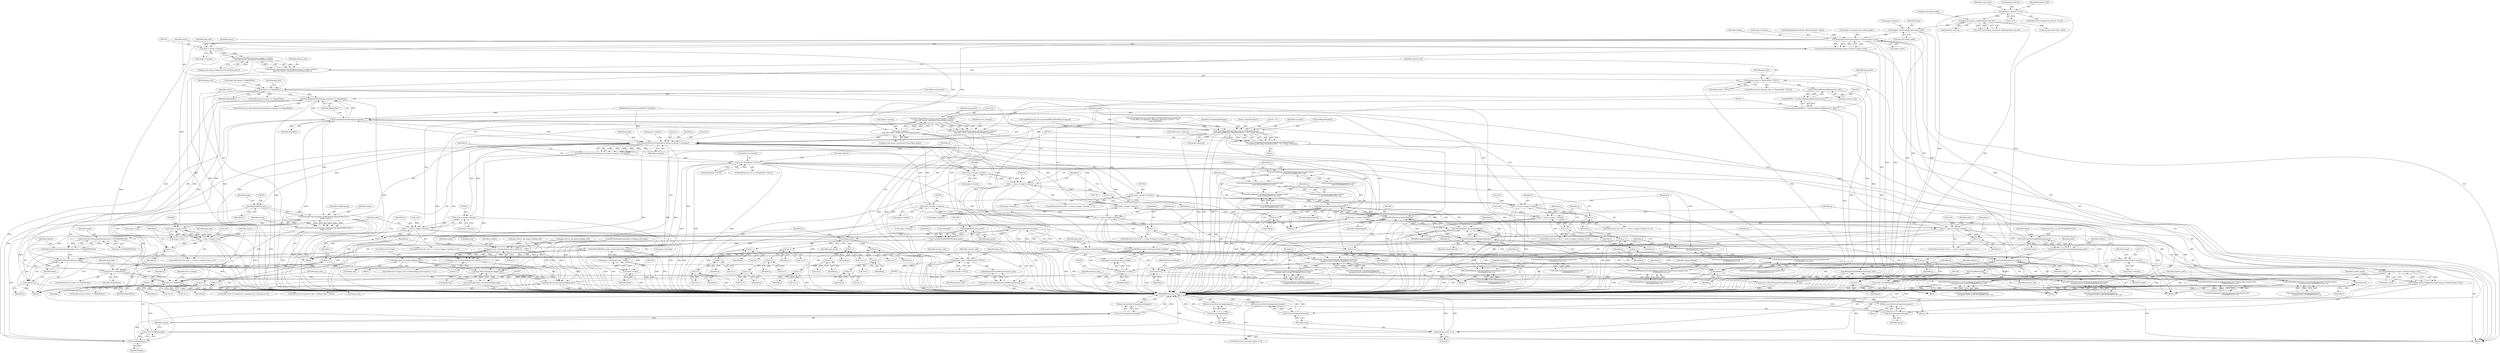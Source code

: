 digraph "0_ImageMagick_1737ac82b335e53376382c07b9a500d73dd2aa11@pointer" {
"1000840" [label="(Call,image->columns=jpeg_info.output_width)"];
"1000565" [label="(Call,jpeg_info.output_width/geometry_info.rho)"];
"1000558" [label="(Call,geometry_info.rho != 0.0)"];
"1001082" [label="(Call,SetImageExtent(image,image->columns,image->rows))"];
"1001080" [label="(Call,status=SetImageExtent(image,image->columns,image->rows))"];
"1001091" [label="(Call,status == MagickFalse)"];
"1001835" [label="(Call,SyncAuthenticPixels(image,exception) == MagickFalse)"];
"1001853" [label="(Call,status == MagickFalse)"];
"1001862" [label="(Call,status != MagickFalse)"];
"1001105" [label="(Call,DestroyImageList(image))"];
"1001104" [label="(Return,return(DestroyImageList(image));)"];
"1001135" [label="(Call,(size_t) image->columns)"];
"1001134" [label="(Call,AcquireVirtualMemory((size_t) image->columns,\n    jpeg_info.output_components*sizeof(*jpeg_pixels)))"];
"1001132" [label="(Call,memory_info=AcquireVirtualMemory((size_t) image->columns,\n    jpeg_info.output_components*sizeof(*jpeg_pixels)))"];
"1001148" [label="(Call,memory_info == (MemoryInfo *) NULL)"];
"1001164" [label="(Call,GetVirtualMemoryBlob(memory_info))"];
"1001162" [label="(Call,(JSAMPLE *) GetVirtualMemoryBlob(memory_info))"];
"1001160" [label="(Call,jpeg_pixels=(JSAMPLE *) GetVirtualMemoryBlob(memory_info))"];
"1001168" [label="(Call,ResetMagickMemory(jpeg_pixels,0,image->columns* \n    jpeg_info.output_components*sizeof(*jpeg_pixels)))"];
"1001166" [label="(Call,(void) ResetMagickMemory(jpeg_pixels,0,image->columns* \n    jpeg_info.output_components*sizeof(*jpeg_pixels)))"];
"1001395" [label="(Call,(JSAMPROW) jpeg_pixels)"];
"1001391" [label="(Call,scanline[0]=(JSAMPROW) jpeg_pixels)"];
"1001417" [label="(Call,jpeg_read_scanlines(&jpeg_info,scanline,1))"];
"1001416" [label="(Call,jpeg_read_scanlines(&jpeg_info,scanline,1) != 1)"];
"1001857" [label="(Call,jpeg_abort_decompress(&jpeg_info))"];
"1001880" [label="(Call,jpeg_finish_decompress(&jpeg_info))"];
"1001878" [label="(Call,(void) jpeg_finish_decompress(&jpeg_info))"];
"1001883" [label="(Call,jpeg_destroy_decompress(&jpeg_info))"];
"1001436" [label="(Call,p=jpeg_pixels)"];
"1001530" [label="(Call,p++)"];
"1001564" [label="(Call,p++)"];
"1001575" [label="(Call,p++)"];
"1001586" [label="(Call,p++)"];
"1001619" [label="(Call,p++)"];
"1001632" [label="(Call,p++)"];
"1001645" [label="(Call,p++)"];
"1001660" [label="(Call,p++)"];
"1001711" [label="(Call,p++)"];
"1001743" [label="(Call,p++)"];
"1001752" [label="(Call,p++)"];
"1001761" [label="(Call,p++)"];
"1001792" [label="(Call,p++)"];
"1001803" [label="(Call,p++)"];
"1001814" [label="(Call,p++)"];
"1001827" [label="(Call,p++)"];
"1001191" [label="(Call,memory_info != (MemoryInfo *) NULL)"];
"1001198" [label="(Call,RelinquishVirtualMemory(memory_info))"];
"1001196" [label="(Call,memory_info=RelinquishVirtualMemory(memory_info))"];
"1001888" [label="(Call,RelinquishVirtualMemory(memory_info))"];
"1001886" [label="(Call,memory_info=RelinquishVirtualMemory(memory_info))"];
"1001171" [label="(Call,image->columns* \n    jpeg_info.output_components*sizeof(*jpeg_pixels))"];
"1001210" [label="(Call,(MagickSizeType) image->columns)"];
"1001209" [label="(Call,(MagickSizeType) image->columns*image->rows)"];
"1001207" [label="(Call,number_pixels=(MagickSizeType) image->columns*image->rows)"];
"1001219" [label="(Call,number_pixels != 0)"];
"1001441" [label="(Call,QueueAuthenticPixels(image,0,y,image->columns,1,exception))"];
"1001439" [label="(Call,q=QueueAuthenticPixels(image,0,y,image->columns,1,exception))"];
"1001451" [label="(Call,q == (PixelPacket *) NULL)"];
"1001521" [label="(Call,SetPixelRGBO(q,image->colormap+(ssize_t) index))"];
"1001532" [label="(Call,q++)"];
"1001555" [label="(Call,SetPixelRed(q,ScaleShortToQuantum((unsigned short)\n                (scale*GETJSAMPLE(*p++)))))"];
"1001566" [label="(Call,SetPixelGreen(q,ScaleShortToQuantum((unsigned short)\n                (scale*GETJSAMPLE(*p++)))))"];
"1001577" [label="(Call,SetPixelBlue(q,ScaleShortToQuantum((unsigned short)\n                (scale*GETJSAMPLE(*p++)))))"];
"1001588" [label="(Call,SetPixelOpacity(q,OpaqueOpacity))"];
"1001591" [label="(Call,q++)"];
"1001662" [label="(Call,SetPixelOpacity(q,OpaqueOpacity))"];
"1001665" [label="(Call,q++)"];
"1001608" [label="(Call,SetPixelCyan(q,QuantumRange-ScaleShortToQuantum(\n                (unsigned short) (scale*GETJSAMPLE(*p++)))))"];
"1001621" [label="(Call,SetPixelMagenta(q,QuantumRange-ScaleShortToQuantum(\n                (unsigned short) (scale*GETJSAMPLE(*p++)))))"];
"1001634" [label="(Call,SetPixelYellow(q,QuantumRange-ScaleShortToQuantum(\n                (unsigned short) (scale*GETJSAMPLE(*p++)))))"];
"1001763" [label="(Call,SetPixelOpacity(q,OpaqueOpacity))"];
"1001766" [label="(Call,q++)"];
"1001736" [label="(Call,SetPixelRed(q,ScaleCharToQuantum((unsigned char)\n              GETJSAMPLE(*p++))))"];
"1001745" [label="(Call,SetPixelGreen(q,ScaleCharToQuantum((unsigned char)\n              GETJSAMPLE(*p++))))"];
"1001754" [label="(Call,SetPixelBlue(q,ScaleCharToQuantum((unsigned char)\n              GETJSAMPLE(*p++))))"];
"1001829" [label="(Call,SetPixelOpacity(q,OpaqueOpacity))"];
"1001832" [label="(Call,q++)"];
"1001783" [label="(Call,SetPixelCyan(q,QuantumRange-ScaleCharToQuantum((unsigned char)\n              GETJSAMPLE(*p++))))"];
"1001794" [label="(Call,SetPixelMagenta(q,QuantumRange-ScaleCharToQuantum((unsigned char)\n              GETJSAMPLE(*p++))))"];
"1001805" [label="(Call,SetPixelYellow(q,QuantumRange-ScaleCharToQuantum((unsigned char)\n              GETJSAMPLE(*p++))))"];
"1001702" [label="(Call,SetPixelRGBO(q,image->colormap+(ssize_t) index))"];
"1001713" [label="(Call,q++)"];
"1001459" [label="(Call,GetAuthenticIndexQueue(image))"];
"1001457" [label="(Call,indexes=GetAuthenticIndexQueue(image))"];
"1001516" [label="(Call,SetPixelIndex(indexes+x,index))"];
"1001527" [label="(Call,(ssize_t) index)"];
"1001523" [label="(Call,image->colormap+(ssize_t) index)"];
"1001517" [label="(Call,indexes+x)"];
"1001647" [label="(Call,SetPixelBlack(indexes+x,QuantumRange-ScaleShortToQuantum(\n                (unsigned short) (scale*GETJSAMPLE(*p++)))))"];
"1001648" [label="(Call,indexes+x)"];
"1001697" [label="(Call,SetPixelIndex(indexes+x,index))"];
"1001708" [label="(Call,(ssize_t) index)"];
"1001704" [label="(Call,image->colormap+(ssize_t) index)"];
"1001698" [label="(Call,indexes+x)"];
"1001816" [label="(Call,SetPixelBlack(indexes+x,QuantumRange-ScaleCharToQuantum(\n              (unsigned char) GETJSAMPLE(*p++))))"];
"1001817" [label="(Call,indexes+x)"];
"1001513" [label="(Call,ConstrainColormapIndex(image,pixel))"];
"1001511" [label="(Call,index=ConstrainColormapIndex(image,pixel))"];
"1001836" [label="(Call,SyncAuthenticPixels(image,exception))"];
"1001426" [label="(Call,ThrowMagickException(exception,GetMagickModule(),\n          CorruptImageWarning,\"SkipToSyncByte\",\"`%s'\",image->filename))"];
"1001424" [label="(Call,(void) ThrowMagickException(exception,GetMagickModule(),\n          CorruptImageWarning,\"SkipToSyncByte\",\"`%s'\",image->filename))"];
"1001843" [label="(Call,SetImageProgress(image,LoadImageTag,(MagickOffsetType) y,\n      image->rows))"];
"1001404" [label="(Call,(ssize_t) image->rows)"];
"1001402" [label="(Call,y < (ssize_t) image->rows)"];
"1001409" [label="(Call,y++)"];
"1001841" [label="(Call,status=SetImageProgress(image,LoadImageTag,(MagickOffsetType) y,\n      image->rows))"];
"1001892" [label="(Call,CloseBlob(image))"];
"1001890" [label="(Call,(void) CloseBlob(image))"];
"1001895" [label="(Call,GetFirstImageInList(image))"];
"1001894" [label="(Return,return(GetFirstImageInList(image));)"];
"1001690" [label="(Call,ConstrainColormapIndex(image,(size_t) GETJSAMPLE(*p)))"];
"1001688" [label="(Call,index=ConstrainColormapIndex(image,(size_t) GETJSAMPLE(*p)))"];
"1001493" [label="(Call,(ssize_t) image->columns)"];
"1001491" [label="(Call,x < (ssize_t) image->columns)"];
"1001498" [label="(Call,x++)"];
"1001547" [label="(Call,(ssize_t) image->columns)"];
"1001545" [label="(Call,x < (ssize_t) image->columns)"];
"1001552" [label="(Call,x++)"];
"1001600" [label="(Call,(ssize_t) image->columns)"];
"1001598" [label="(Call,x < (ssize_t) image->columns)"];
"1001605" [label="(Call,x++)"];
"1001680" [label="(Call,(ssize_t) image->columns)"];
"1001678" [label="(Call,x < (ssize_t) image->columns)"];
"1001685" [label="(Call,x++)"];
"1001728" [label="(Call,(ssize_t) image->columns)"];
"1001726" [label="(Call,x < (ssize_t) image->columns)"];
"1001733" [label="(Call,x++)"];
"1001775" [label="(Call,(ssize_t) image->columns)"];
"1001773" [label="(Call,x < (ssize_t) image->columns)"];
"1001780" [label="(Call,x++)"];
"1001846" [label="(Call,(MagickOffsetType) y)"];
"1001205" [label="(Call,CloseBlob(image))"];
"1001203" [label="(Call,(void) CloseBlob(image))"];
"1001223" [label="(Call,GetFirstImageInList(image))"];
"1001222" [label="(Return,return(GetFirstImageInList(image));)"];
"1001226" [label="(Call,DestroyImage(image))"];
"1001225" [label="(Return,return(DestroyImage(image));)"];
"1001458" [label="(Identifier,indexes)"];
"1001853" [label="(Call,status == MagickFalse)"];
"1001690" [label="(Call,ConstrainColormapIndex(image,(size_t) GETJSAMPLE(*p)))"];
"1001700" [label="(Identifier,x)"];
"1001766" [label="(Call,q++)"];
"1001402" [label="(Call,y < (ssize_t) image->rows)"];
"1001784" [label="(Identifier,q)"];
"1001714" [label="(Identifier,q)"];
"1001197" [label="(Identifier,memory_info)"];
"1001647" [label="(Call,SetPixelBlack(indexes+x,QuantumRange-ScaleShortToQuantum(\n                (unsigned short) (scale*GETJSAMPLE(*p++)))))"];
"1001775" [label="(Call,(ssize_t) image->columns)"];
"1001733" [label="(Call,x++)"];
"1001436" [label="(Call,p=jpeg_pixels)"];
"1001862" [label="(Call,status != MagickFalse)"];
"1001459" [label="(Call,GetAuthenticIndexQueue(image))"];
"1001208" [label="(Identifier,number_pixels)"];
"1001722" [label="(ControlStructure,for (x=0; x < (ssize_t) image->columns; x++))"];
"1001563" [label="(Call,*p++)"];
"1001727" [label="(Identifier,x)"];
"1001175" [label="(Call,jpeg_info.output_components*sizeof(*jpeg_pixels))"];
"1001660" [label="(Call,p++)"];
"1001820" [label="(Call,QuantumRange-ScaleCharToQuantum(\n              (unsigned char) GETJSAMPLE(*p++)))"];
"1001843" [label="(Call,SetImageProgress(image,LoadImageTag,(MagickOffsetType) y,\n      image->rows))"];
"1001605" [label="(Call,x++)"];
"1001426" [label="(Call,ThrowMagickException(exception,GetMagickModule(),\n          CorruptImageWarning,\"SkipToSyncByte\",\"`%s'\",image->filename))"];
"1001133" [label="(Identifier,memory_info)"];
"1001782" [label="(Block,)"];
"1001792" [label="(Call,p++)"];
"1001081" [label="(Identifier,status)"];
"1001713" [label="(Call,q++)"];
"1001791" [label="(Call,*p++)"];
"1001841" [label="(Call,status=SetImageProgress(image,LoadImageTag,(MagickOffsetType) y,\n      image->rows))"];
"1001864" [label="(Identifier,MagickFalse)"];
"1001692" [label="(Call,(size_t) GETJSAMPLE(*p))"];
"1001435" [label="(ControlStructure,continue;)"];
"1001186" [label="(Identifier,error_manager)"];
"1001892" [label="(Call,CloseBlob(image))"];
"1001391" [label="(Call,scanline[0]=(JSAMPROW) jpeg_pixels)"];
"1001662" [label="(Call,SetPixelOpacity(q,OpaqueOpacity))"];
"1001524" [label="(Call,image->colormap)"];
"1001889" [label="(Identifier,memory_info)"];
"1001646" [label="(Identifier,p)"];
"1001028" [label="(Call,(int) jpeg_info.output_width)"];
"1001439" [label="(Call,q=QueueAuthenticPixels(image,0,y,image->columns,1,exception))"];
"1001780" [label="(Call,x++)"];
"1001191" [label="(Call,memory_info != (MemoryInfo *) NULL)"];
"1001399" [label="(Call,y=0)"];
"1001664" [label="(Identifier,OpaqueOpacity)"];
"1001770" [label="(Call,x=0)"];
"1000111" [label="(Block,)"];
"1001419" [label="(Identifier,jpeg_info)"];
"1001623" [label="(Call,QuantumRange-ScaleShortToQuantum(\n                (unsigned short) (scale*GETJSAMPLE(*p++))))"];
"1001445" [label="(Call,image->columns)"];
"1000110" [label="(MethodParameterIn,ExceptionInfo *exception)"];
"1001150" [label="(Call,(MemoryInfo *) NULL)"];
"1001499" [label="(Identifier,x)"];
"1001523" [label="(Call,image->colormap+(ssize_t) index)"];
"1001704" [label="(Call,image->colormap+(ssize_t) index)"];
"1001735" [label="(Block,)"];
"1001726" [label="(Call,x < (ssize_t) image->columns)"];
"1001220" [label="(Identifier,number_pixels)"];
"1001148" [label="(Call,memory_info == (MemoryInfo *) NULL)"];
"1001410" [label="(Identifier,y)"];
"1001042" [label="(Call,JPEGSetImageSamplingFactor(&jpeg_info,image))"];
"1001661" [label="(Identifier,p)"];
"1001198" [label="(Call,RelinquishVirtualMemory(memory_info))"];
"1001756" [label="(Call,ScaleCharToQuantum((unsigned char)\n              GETJSAMPLE(*p++)))"];
"1001852" [label="(ControlStructure,if (status == MagickFalse))"];
"1001708" [label="(Call,(ssize_t) index)"];
"1001084" [label="(Call,image->columns)"];
"1001549" [label="(Call,image->columns)"];
"1001059" [label="(Call,SetImageProperty(image,\"jpeg:colorspace\",value))"];
"1001829" [label="(Call,SetPixelOpacity(q,OpaqueOpacity))"];
"1001762" [label="(Identifier,p)"];
"1001190" [label="(ControlStructure,if (memory_info != (MemoryInfo *) NULL))"];
"1001767" [label="(Identifier,q)"];
"1001849" [label="(Call,image->rows)"];
"1001492" [label="(Identifier,x)"];
"1001835" [label="(Call,SyncAuthenticPixels(image,exception) == MagickFalse)"];
"1001878" [label="(Call,(void) jpeg_finish_decompress(&jpeg_info))"];
"1001711" [label="(Call,p++)"];
"1001763" [label="(Call,SetPixelOpacity(q,OpaqueOpacity))"];
"1001817" [label="(Call,indexes+x)"];
"1001491" [label="(Call,x < (ssize_t) image->columns)"];
"1001457" [label="(Call,indexes=GetAuthenticIndexQueue(image))"];
"1000566" [label="(Call,jpeg_info.output_width)"];
"1001527" [label="(Call,(ssize_t) index)"];
"1001149" [label="(Identifier,memory_info)"];
"1000564" [label="(Identifier,scale_factor)"];
"1001212" [label="(Call,image->columns)"];
"1001196" [label="(Call,memory_info=RelinquishVirtualMemory(memory_info))"];
"1001746" [label="(Identifier,q)"];
"1001689" [label="(Identifier,index)"];
"1001449" [label="(Identifier,exception)"];
"1001418" [label="(Call,&jpeg_info)"];
"1001411" [label="(Block,)"];
"1001855" [label="(Identifier,MagickFalse)"];
"1001137" [label="(Call,image->columns)"];
"1001094" [label="(Block,)"];
"1001203" [label="(Call,(void) CloseBlob(image))"];
"1001453" [label="(Call,(PixelPacket *) NULL)"];
"1001644" [label="(Call,*p++)"];
"1001745" [label="(Call,SetPixelGreen(q,ScaleCharToQuantum((unsigned char)\n              GETJSAMPLE(*p++))))"];
"1001161" [label="(Identifier,jpeg_pixels)"];
"1001705" [label="(Call,image->colormap)"];
"1001545" [label="(Call,x < (ssize_t) image->columns)"];
"1001437" [label="(Identifier,p)"];
"1001659" [label="(Call,*p++)"];
"1001602" [label="(Call,image->columns)"];
"1001586" [label="(Call,p++)"];
"1001448" [label="(Literal,1)"];
"1001730" [label="(Call,image->columns)"];
"1001854" [label="(Identifier,status)"];
"1001451" [label="(Call,q == (PixelPacket *) NULL)"];
"1001890" [label="(Call,(void) CloseBlob(image))"];
"1001589" [label="(Identifier,q)"];
"1001751" [label="(Call,*p++)"];
"1001844" [label="(Identifier,image)"];
"1001105" [label="(Call,DestroyImageList(image))"];
"1001633" [label="(Identifier,p)"];
"1001794" [label="(Call,SetPixelMagenta(q,QuantumRange-ScaleCharToQuantum((unsigned char)\n              GETJSAMPLE(*p++))))"];
"1001529" [label="(Identifier,index)"];
"1001814" [label="(Call,p++)"];
"1001087" [label="(Call,image->rows)"];
"1001868" [label="(Identifier,error_manager)"];
"1001858" [label="(Call,&jpeg_info)"];
"1001397" [label="(Identifier,jpeg_pixels)"];
"1001565" [label="(Identifier,p)"];
"1001815" [label="(Identifier,p)"];
"1001134" [label="(Call,AcquireVirtualMemory((size_t) image->columns,\n    jpeg_info.output_components*sizeof(*jpeg_pixels)))"];
"1001227" [label="(Identifier,image)"];
"1000558" [label="(Call,geometry_info.rho != 0.0)"];
"1001609" [label="(Identifier,q)"];
"1000849" [label="(Identifier,image)"];
"1001896" [label="(Identifier,image)"];
"1001578" [label="(Identifier,q)"];
"1001556" [label="(Identifier,q)"];
"1001897" [label="(MethodReturn,static Image *)"];
"1001635" [label="(Identifier,q)"];
"1001796" [label="(Call,QuantumRange-ScaleCharToQuantum((unsigned char)\n              GETJSAMPLE(*p++)))"];
"1001888" [label="(Call,RelinquishVirtualMemory(memory_info))"];
"1001429" [label="(Identifier,CorruptImageWarning)"];
"1001147" [label="(ControlStructure,if (memory_info == (MemoryInfo *) NULL))"];
"1001193" [label="(Call,(MemoryInfo *) NULL)"];
"1001209" [label="(Call,(MagickSizeType) image->columns*image->rows)"];
"1001648" [label="(Call,indexes+x)"];
"1001424" [label="(Call,(void) ThrowMagickException(exception,GetMagickModule(),\n          CorruptImageWarning,\"SkipToSyncByte\",\"`%s'\",image->filename))"];
"1001590" [label="(Identifier,OpaqueOpacity)"];
"1001210" [label="(Call,(MagickSizeType) image->columns)"];
"1000841" [label="(Call,image->columns)"];
"1001886" [label="(Call,memory_info=RelinquishVirtualMemory(memory_info))"];
"1001795" [label="(Identifier,q)"];
"1001838" [label="(Identifier,exception)"];
"1001793" [label="(Identifier,p)"];
"1001199" [label="(Identifier,memory_info)"];
"1001205" [label="(Call,CloseBlob(image))"];
"1001663" [label="(Identifier,q)"];
"1001547" [label="(Call,(ssize_t) image->columns)"];
"1001665" [label="(Call,q++)"];
"1001857" [label="(Call,jpeg_abort_decompress(&jpeg_info))"];
"1001511" [label="(Call,index=ConstrainColormapIndex(image,pixel))"];
"1001512" [label="(Identifier,index)"];
"1001406" [label="(Call,image->rows)"];
"1001764" [label="(Identifier,q)"];
"1000569" [label="(Call,geometry_info.rho)"];
"1001516" [label="(Call,SetPixelIndex(indexes+x,index))"];
"1001515" [label="(Identifier,pixel)"];
"1001880" [label="(Call,jpeg_finish_decompress(&jpeg_info))"];
"1000559" [label="(Call,geometry_info.rho)"];
"1001216" [label="(Identifier,image)"];
"1001840" [label="(ControlStructure,break;)"];
"1001785" [label="(Call,QuantumRange-ScaleCharToQuantum((unsigned char)\n              GETJSAMPLE(*p++)))"];
"1001777" [label="(Call,image->columns)"];
"1001552" [label="(Call,x++)"];
"1001861" [label="(ControlStructure,if (status != MagickFalse))"];
"1001218" [label="(ControlStructure,if (number_pixels != 0))"];
"1001223" [label="(Call,GetFirstImageInList(image))"];
"1001169" [label="(Identifier,jpeg_pixels)"];
"1001093" [label="(Identifier,MagickFalse)"];
"1001432" [label="(Call,image->filename)"];
"1001423" [label="(Block,)"];
"1001699" [label="(Identifier,indexes)"];
"1001831" [label="(Identifier,OpaqueOpacity)"];
"1001546" [label="(Identifier,x)"];
"1001679" [label="(Identifier,x)"];
"1001885" [label="(Identifier,jpeg_info)"];
"1001488" [label="(Call,x=0)"];
"1001592" [label="(Identifier,q)"];
"1001082" [label="(Call,SetImageExtent(image,image->columns,image->rows))"];
"1001521" [label="(Call,SetPixelRGBO(q,image->colormap+(ssize_t) index))"];
"1001568" [label="(Call,ScaleShortToQuantum((unsigned short)\n                (scale*GETJSAMPLE(*p++))))"];
"1001736" [label="(Call,SetPixelRed(q,ScaleCharToQuantum((unsigned char)\n              GETJSAMPLE(*p++))))"];
"1001409" [label="(Call,y++)"];
"1001805" [label="(Call,SetPixelYellow(q,QuantumRange-ScaleCharToQuantum((unsigned char)\n              GETJSAMPLE(*p++))))"];
"1001553" [label="(Identifier,x)"];
"1001503" [label="(Identifier,pixel)"];
"1001598" [label="(Call,x < (ssize_t) image->columns)"];
"1001564" [label="(Call,p++)"];
"1001783" [label="(Call,SetPixelCyan(q,QuantumRange-ScaleCharToQuantum((unsigned char)\n              GETJSAMPLE(*p++))))"];
"1001747" [label="(Call,ScaleCharToQuantum((unsigned char)\n              GETJSAMPLE(*p++)))"];
"1001192" [label="(Identifier,memory_info)"];
"1001807" [label="(Call,QuantumRange-ScaleCharToQuantum((unsigned char)\n              GETJSAMPLE(*p++)))"];
"1001848" [label="(Identifier,y)"];
"1001206" [label="(Identifier,image)"];
"1001760" [label="(Call,*p++)"];
"1001202" [label="(Identifier,jpeg_info)"];
"1001215" [label="(Call,image->rows)"];
"1001607" [label="(Block,)"];
"1001753" [label="(Identifier,p)"];
"1001610" [label="(Call,QuantumRange-ScaleShortToQuantum(\n                (unsigned short) (scale*GETJSAMPLE(*p++))))"];
"1001846" [label="(Call,(MagickOffsetType) y)"];
"1001498" [label="(Call,x++)"];
"1001575" [label="(Call,p++)"];
"1001064" [label="(Call,image_info->ping != MagickFalse)"];
"1001688" [label="(Call,index=ConstrainColormapIndex(image,(size_t) GETJSAMPLE(*p)))"];
"1001430" [label="(Literal,\"SkipToSyncByte\")"];
"1001519" [label="(Identifier,x)"];
"1001755" [label="(Identifier,q)"];
"1001839" [label="(Identifier,MagickFalse)"];
"1001894" [label="(Return,return(GetFirstImageInList(image));)"];
"1001431" [label="(Literal,\"`%s'\")"];
"1001773" [label="(Call,x < (ssize_t) image->columns)"];
"1001826" [label="(Call,*p++)"];
"1001514" [label="(Identifier,image)"];
"1001702" [label="(Call,SetPixelRGBO(q,image->colormap+(ssize_t) index))"];
"1001895" [label="(Call,GetFirstImageInList(image))"];
"1001420" [label="(Identifier,scanline)"];
"1001140" [label="(Call,jpeg_info.output_components*sizeof(*jpeg_pixels))"];
"1001091" [label="(Call,status == MagickFalse)"];
"1001224" [label="(Identifier,image)"];
"1001678" [label="(Call,x < (ssize_t) image->columns)"];
"1001743" [label="(Call,p++)"];
"1001856" [label="(Block,)"];
"1001761" [label="(Call,p++)"];
"1001166" [label="(Call,(void) ResetMagickMemory(jpeg_pixels,0,image->columns* \n    jpeg_info.output_components*sizeof(*jpeg_pixels)))"];
"1001828" [label="(Identifier,p)"];
"1001421" [label="(Literal,1)"];
"1001460" [label="(Identifier,image)"];
"1001651" [label="(Call,QuantumRange-ScaleShortToQuantum(\n                (unsigned short) (scale*GETJSAMPLE(*p++))))"];
"1001135" [label="(Call,(size_t) image->columns)"];
"1001567" [label="(Identifier,q)"];
"1001566" [label="(Call,SetPixelGreen(q,ScaleShortToQuantum((unsigned short)\n                (scale*GETJSAMPLE(*p++)))))"];
"1001769" [label="(ControlStructure,for (x=0; x < (ssize_t) image->columns; x++))"];
"1001588" [label="(Call,SetPixelOpacity(q,OpaqueOpacity))"];
"1001531" [label="(Identifier,p)"];
"1001887" [label="(Identifier,memory_info)"];
"1001606" [label="(Identifier,x)"];
"1001703" [label="(Identifier,q)"];
"1001574" [label="(Call,*p++)"];
"1001422" [label="(Literal,1)"];
"1001493" [label="(Call,(ssize_t) image->columns)"];
"1001818" [label="(Identifier,indexes)"];
"1001832" [label="(Call,q++)"];
"1001440" [label="(Identifier,q)"];
"1001804" [label="(Identifier,p)"];
"1001712" [label="(Identifier,p)"];
"1001744" [label="(Identifier,p)"];
"1001652" [label="(Identifier,QuantumRange)"];
"1001697" [label="(Call,SetPixelIndex(indexes+x,index))"];
"1001806" [label="(Identifier,q)"];
"1001226" [label="(Call,DestroyImage(image))"];
"1001634" [label="(Call,SetPixelYellow(q,QuantumRange-ScaleShortToQuantum(\n                (unsigned short) (scale*GETJSAMPLE(*p++)))))"];
"1001682" [label="(Call,image->columns)"];
"1001522" [label="(Identifier,q)"];
"1000563" [label="(Call,scale_factor=jpeg_info.output_width/geometry_info.rho)"];
"1001883" [label="(Call,jpeg_destroy_decompress(&jpeg_info))"];
"1001813" [label="(Call,*p++)"];
"1001111" [label="(Identifier,jpeg_info)"];
"1001752" [label="(Call,p++)"];
"1001444" [label="(Identifier,y)"];
"1001541" [label="(ControlStructure,for (x=0; x < (ssize_t) image->columns; x++))"];
"1001850" [label="(Identifier,image)"];
"1001738" [label="(Call,ScaleCharToQuantum((unsigned char)\n              GETJSAMPLE(*p++)))"];
"1001164" [label="(Call,GetVirtualMemoryBlob(memory_info))"];
"1001106" [label="(Identifier,image)"];
"1001126" [label="(Call,jpeg_destroy_decompress(&jpeg_info))"];
"1001819" [label="(Identifier,x)"];
"1001821" [label="(Identifier,QuantumRange)"];
"1001842" [label="(Identifier,status)"];
"1000562" [label="(Literal,0.0)"];
"1001555" [label="(Call,SetPixelRed(q,ScaleShortToQuantum((unsigned short)\n                (scale*GETJSAMPLE(*p++)))))"];
"1000576" [label="(Identifier,geometry_info)"];
"1001734" [label="(Identifier,x)"];
"1000565" [label="(Call,jpeg_info.output_width/geometry_info.rho)"];
"1001802" [label="(Call,*p++)"];
"1001156" [label="(Identifier,jpeg_info)"];
"1001830" [label="(Identifier,q)"];
"1001487" [label="(ControlStructure,for (x=0; x < (ssize_t) image->columns; x++))"];
"1001154" [label="(Call,jpeg_destroy_decompress(&jpeg_info))"];
"1001599" [label="(Identifier,x)"];
"1001723" [label="(Call,x=0)"];
"1001737" [label="(Identifier,q)"];
"1001636" [label="(Call,QuantumRange-ScaleShortToQuantum(\n                (unsigned short) (scale*GETJSAMPLE(*p++))))"];
"1001576" [label="(Identifier,p)"];
"1001619" [label="(Call,p++)"];
"1001520" [label="(Identifier,index)"];
"1001392" [label="(Call,scanline[0])"];
"1001860" [label="(ControlStructure,break;)"];
"1001557" [label="(Call,ScaleShortToQuantum((unsigned short)\n                (scale*GETJSAMPLE(*p++))))"];
"1001728" [label="(Call,(ssize_t) image->columns)"];
"1001585" [label="(Call,*p++)"];
"1001742" [label="(Call,*p++)"];
"1001675" [label="(Call,x=0)"];
"1001686" [label="(Identifier,x)"];
"1001666" [label="(Identifier,q)"];
"1001595" [label="(Call,x=0)"];
"1001171" [label="(Call,image->columns* \n    jpeg_info.output_components*sizeof(*jpeg_pixels))"];
"1001416" [label="(Call,jpeg_read_scanlines(&jpeg_info,scanline,1) != 1)"];
"1001513" [label="(Call,ConstrainColormapIndex(image,pixel))"];
"1001443" [label="(Literal,0)"];
"1001871" [label="(ControlStructure,if (setjmp(error_manager.error_recovery) == 0))"];
"1001774" [label="(Identifier,x)"];
"1001450" [label="(ControlStructure,if (q == (PixelPacket *) NULL))"];
"1001404" [label="(Call,(ssize_t) image->rows)"];
"1001649" [label="(Identifier,indexes)"];
"1001142" [label="(Identifier,jpeg_info)"];
"1001170" [label="(Literal,0)"];
"1001221" [label="(Literal,0)"];
"1001160" [label="(Call,jpeg_pixels=(JSAMPLE *) GetVirtualMemoryBlob(memory_info))"];
"1001517" [label="(Call,indexes+x)"];
"1001618" [label="(Call,*p++)"];
"1001533" [label="(Identifier,q)"];
"1001400" [label="(Identifier,y)"];
"1001701" [label="(Identifier,index)"];
"1001168" [label="(Call,ResetMagickMemory(jpeg_pixels,0,image->columns* \n    jpeg_info.output_components*sizeof(*jpeg_pixels)))"];
"1001090" [label="(ControlStructure,if (status == MagickFalse))"];
"1001687" [label="(Block,)"];
"1001398" [label="(ControlStructure,for (y=0; y < (ssize_t) image->rows; y++))"];
"1001092" [label="(Identifier,status)"];
"1001754" [label="(Call,SetPixelBlue(q,ScaleCharToQuantum((unsigned char)\n              GETJSAMPLE(*p++))))"];
"1000557" [label="(ControlStructure,if (geometry_info.rho != 0.0))"];
"1001710" [label="(Identifier,index)"];
"1001645" [label="(Call,p++)"];
"1001587" [label="(Identifier,p)"];
"1000847" [label="(Call,image->rows=jpeg_info.output_height)"];
"1001579" [label="(Call,ScaleShortToQuantum((unsigned short)\n                (scale*GETJSAMPLE(*p++))))"];
"1001172" [label="(Call,image->columns)"];
"1001803" [label="(Call,p++)"];
"1001827" [label="(Call,p++)"];
"1001881" [label="(Call,&jpeg_info)"];
"1001542" [label="(Call,x=0)"];
"1001417" [label="(Call,jpeg_read_scanlines(&jpeg_info,scanline,1))"];
"1001403" [label="(Identifier,y)"];
"1001816" [label="(Call,SetPixelBlack(indexes+x,QuantumRange-ScaleCharToQuantum(\n              (unsigned char) GETJSAMPLE(*p++))))"];
"1001591" [label="(Call,q++)"];
"1001500" [label="(Block,)"];
"1001863" [label="(Identifier,status)"];
"1001833" [label="(Identifier,q)"];
"1001080" [label="(Call,status=SetImageExtent(image,image->columns,image->rows))"];
"1001165" [label="(Identifier,memory_info)"];
"1001680" [label="(Call,(ssize_t) image->columns)"];
"1001698" [label="(Call,indexes+x)"];
"1001502" [label="(Call,pixel=(size_t) (scale*GETJSAMPLE(*p)))"];
"1001222" [label="(Return,return(GetFirstImageInList(image));)"];
"1001631" [label="(Call,*p++)"];
"1001189" [label="(Block,)"];
"1001691" [label="(Identifier,image)"];
"1000840" [label="(Call,image->columns=jpeg_info.output_width)"];
"1001104" [label="(Return,return(DestroyImageList(image));)"];
"1001395" [label="(Call,(JSAMPROW) jpeg_pixels)"];
"1001452" [label="(Identifier,q)"];
"1001532" [label="(Call,q++)"];
"1001083" [label="(Identifier,image)"];
"1001600" [label="(Call,(ssize_t) image->columns)"];
"1001674" [label="(ControlStructure,for (x=0; x < (ssize_t) image->columns; x++))"];
"1001427" [label="(Identifier,exception)"];
"1001530" [label="(Call,p++)"];
"1001685" [label="(Call,x++)"];
"1001207" [label="(Call,number_pixels=(MagickSizeType) image->columns*image->rows)"];
"1001845" [label="(Identifier,LoadImageTag)"];
"1001495" [label="(Call,image->columns)"];
"1001620" [label="(Identifier,p)"];
"1001622" [label="(Identifier,q)"];
"1001859" [label="(Identifier,jpeg_info)"];
"1001893" [label="(Identifier,image)"];
"1001442" [label="(Identifier,image)"];
"1001781" [label="(Identifier,x)"];
"1001428" [label="(Call,GetMagickModule())"];
"1001836" [label="(Call,SyncAuthenticPixels(image,exception))"];
"1001577" [label="(Call,SetPixelBlue(q,ScaleShortToQuantum((unsigned short)\n                (scale*GETJSAMPLE(*p++)))))"];
"1001834" [label="(ControlStructure,if (SyncAuthenticPixels(image,exception) == MagickFalse))"];
"1001456" [label="(ControlStructure,break;)"];
"1001464" [label="(Identifier,jpeg_info)"];
"1001441" [label="(Call,QueueAuthenticPixels(image,0,y,image->columns,1,exception))"];
"1001132" [label="(Call,memory_info=AcquireVirtualMemory((size_t) image->columns,\n    jpeg_info.output_components*sizeof(*jpeg_pixels)))"];
"1001438" [label="(Identifier,jpeg_pixels)"];
"1000180" [label="(Call,OpenBlob(image_info,image,ReadBinaryBlobMode,exception))"];
"1001594" [label="(ControlStructure,for (x=0; x < (ssize_t) image->columns; x++))"];
"1001219" [label="(Call,number_pixels != 0)"];
"1001837" [label="(Identifier,image)"];
"1001518" [label="(Identifier,indexes)"];
"1001554" [label="(Block,)"];
"1001765" [label="(Identifier,OpaqueOpacity)"];
"1001162" [label="(Call,(JSAMPLE *) GetVirtualMemoryBlob(memory_info))"];
"1001650" [label="(Identifier,x)"];
"1000659" [label="(Call,ThrowMagickException(exception,GetMagickModule(),OptionError,\n      \"12-bit JPEG not supported. Reducing pixel data to 8 bits\",\"`%s'\",\n      image->filename))"];
"1001097" [label="(Identifier,jpeg_info)"];
"1001884" [label="(Call,&jpeg_info)"];
"1001608" [label="(Call,SetPixelCyan(q,QuantumRange-ScaleShortToQuantum(\n                (unsigned short) (scale*GETJSAMPLE(*p++)))))"];
"1001632" [label="(Call,p++)"];
"1001415" [label="(ControlStructure,if (jpeg_read_scanlines(&jpeg_info,scanline,1) != 1))"];
"1001225" [label="(Return,return(DestroyImage(image));)"];
"1001621" [label="(Call,SetPixelMagenta(q,QuantumRange-ScaleShortToQuantum(\n                (unsigned short) (scale*GETJSAMPLE(*p++)))))"];
"1000844" [label="(Call,jpeg_info.output_width)"];
"1000840" -> "1000111"  [label="AST: "];
"1000840" -> "1000844"  [label="CFG: "];
"1000841" -> "1000840"  [label="AST: "];
"1000844" -> "1000840"  [label="AST: "];
"1000849" -> "1000840"  [label="CFG: "];
"1000840" -> "1001897"  [label="DDG: "];
"1000840" -> "1001897"  [label="DDG: "];
"1000565" -> "1000840"  [label="DDG: "];
"1000840" -> "1001082"  [label="DDG: "];
"1000565" -> "1000563"  [label="AST: "];
"1000565" -> "1000569"  [label="CFG: "];
"1000566" -> "1000565"  [label="AST: "];
"1000569" -> "1000565"  [label="AST: "];
"1000563" -> "1000565"  [label="CFG: "];
"1000565" -> "1001897"  [label="DDG: "];
"1000565" -> "1000563"  [label="DDG: "];
"1000565" -> "1000563"  [label="DDG: "];
"1000558" -> "1000565"  [label="DDG: "];
"1000565" -> "1001028"  [label="DDG: "];
"1000558" -> "1000557"  [label="AST: "];
"1000558" -> "1000562"  [label="CFG: "];
"1000559" -> "1000558"  [label="AST: "];
"1000562" -> "1000558"  [label="AST: "];
"1000564" -> "1000558"  [label="CFG: "];
"1000576" -> "1000558"  [label="CFG: "];
"1000558" -> "1001897"  [label="DDG: "];
"1000558" -> "1001897"  [label="DDG: "];
"1001082" -> "1001080"  [label="AST: "];
"1001082" -> "1001087"  [label="CFG: "];
"1001083" -> "1001082"  [label="AST: "];
"1001084" -> "1001082"  [label="AST: "];
"1001087" -> "1001082"  [label="AST: "];
"1001080" -> "1001082"  [label="CFG: "];
"1001082" -> "1001897"  [label="DDG: "];
"1001082" -> "1001897"  [label="DDG: "];
"1001082" -> "1001080"  [label="DDG: "];
"1001082" -> "1001080"  [label="DDG: "];
"1001082" -> "1001080"  [label="DDG: "];
"1001059" -> "1001082"  [label="DDG: "];
"1000847" -> "1001082"  [label="DDG: "];
"1001082" -> "1001105"  [label="DDG: "];
"1001082" -> "1001135"  [label="DDG: "];
"1001082" -> "1001205"  [label="DDG: "];
"1001082" -> "1001209"  [label="DDG: "];
"1001082" -> "1001404"  [label="DDG: "];
"1001082" -> "1001441"  [label="DDG: "];
"1001082" -> "1001892"  [label="DDG: "];
"1001080" -> "1000111"  [label="AST: "];
"1001081" -> "1001080"  [label="AST: "];
"1001092" -> "1001080"  [label="CFG: "];
"1001080" -> "1001897"  [label="DDG: "];
"1001080" -> "1001091"  [label="DDG: "];
"1001091" -> "1001090"  [label="AST: "];
"1001091" -> "1001093"  [label="CFG: "];
"1001092" -> "1001091"  [label="AST: "];
"1001093" -> "1001091"  [label="AST: "];
"1001097" -> "1001091"  [label="CFG: "];
"1001111" -> "1001091"  [label="CFG: "];
"1001091" -> "1001897"  [label="DDG: "];
"1001091" -> "1001897"  [label="DDG: "];
"1001091" -> "1001897"  [label="DDG: "];
"1001064" -> "1001091"  [label="DDG: "];
"1001091" -> "1001835"  [label="DDG: "];
"1001091" -> "1001862"  [label="DDG: "];
"1001091" -> "1001862"  [label="DDG: "];
"1001835" -> "1001834"  [label="AST: "];
"1001835" -> "1001839"  [label="CFG: "];
"1001836" -> "1001835"  [label="AST: "];
"1001839" -> "1001835"  [label="AST: "];
"1001840" -> "1001835"  [label="CFG: "];
"1001842" -> "1001835"  [label="CFG: "];
"1001835" -> "1001897"  [label="DDG: "];
"1001835" -> "1001897"  [label="DDG: "];
"1001836" -> "1001835"  [label="DDG: "];
"1001836" -> "1001835"  [label="DDG: "];
"1001853" -> "1001835"  [label="DDG: "];
"1001835" -> "1001853"  [label="DDG: "];
"1001835" -> "1001862"  [label="DDG: "];
"1001853" -> "1001852"  [label="AST: "];
"1001853" -> "1001855"  [label="CFG: "];
"1001854" -> "1001853"  [label="AST: "];
"1001855" -> "1001853"  [label="AST: "];
"1001859" -> "1001853"  [label="CFG: "];
"1001410" -> "1001853"  [label="CFG: "];
"1001853" -> "1001897"  [label="DDG: "];
"1001841" -> "1001853"  [label="DDG: "];
"1001853" -> "1001862"  [label="DDG: "];
"1001853" -> "1001862"  [label="DDG: "];
"1001862" -> "1001861"  [label="AST: "];
"1001862" -> "1001864"  [label="CFG: "];
"1001863" -> "1001862"  [label="AST: "];
"1001864" -> "1001862"  [label="AST: "];
"1001868" -> "1001862"  [label="CFG: "];
"1001885" -> "1001862"  [label="CFG: "];
"1001862" -> "1001897"  [label="DDG: "];
"1001862" -> "1001897"  [label="DDG: "];
"1001862" -> "1001897"  [label="DDG: "];
"1001105" -> "1001104"  [label="AST: "];
"1001105" -> "1001106"  [label="CFG: "];
"1001106" -> "1001105"  [label="AST: "];
"1001104" -> "1001105"  [label="CFG: "];
"1001105" -> "1001897"  [label="DDG: "];
"1001105" -> "1001897"  [label="DDG: "];
"1001105" -> "1001104"  [label="DDG: "];
"1001104" -> "1001094"  [label="AST: "];
"1001897" -> "1001104"  [label="CFG: "];
"1001104" -> "1001897"  [label="DDG: "];
"1001135" -> "1001134"  [label="AST: "];
"1001135" -> "1001137"  [label="CFG: "];
"1001136" -> "1001135"  [label="AST: "];
"1001137" -> "1001135"  [label="AST: "];
"1001142" -> "1001135"  [label="CFG: "];
"1001135" -> "1001134"  [label="DDG: "];
"1001135" -> "1001171"  [label="DDG: "];
"1001134" -> "1001132"  [label="AST: "];
"1001134" -> "1001140"  [label="CFG: "];
"1001140" -> "1001134"  [label="AST: "];
"1001132" -> "1001134"  [label="CFG: "];
"1001134" -> "1001897"  [label="DDG: "];
"1001134" -> "1001132"  [label="DDG: "];
"1001134" -> "1001132"  [label="DDG: "];
"1001140" -> "1001134"  [label="DDG: "];
"1001132" -> "1000111"  [label="AST: "];
"1001133" -> "1001132"  [label="AST: "];
"1001149" -> "1001132"  [label="CFG: "];
"1001132" -> "1001897"  [label="DDG: "];
"1001132" -> "1001148"  [label="DDG: "];
"1001148" -> "1001147"  [label="AST: "];
"1001148" -> "1001150"  [label="CFG: "];
"1001149" -> "1001148"  [label="AST: "];
"1001150" -> "1001148"  [label="AST: "];
"1001156" -> "1001148"  [label="CFG: "];
"1001161" -> "1001148"  [label="CFG: "];
"1001148" -> "1001897"  [label="DDG: "];
"1001148" -> "1001897"  [label="DDG: "];
"1001150" -> "1001148"  [label="DDG: "];
"1001148" -> "1001164"  [label="DDG: "];
"1001164" -> "1001162"  [label="AST: "];
"1001164" -> "1001165"  [label="CFG: "];
"1001165" -> "1001164"  [label="AST: "];
"1001162" -> "1001164"  [label="CFG: "];
"1001164" -> "1001162"  [label="DDG: "];
"1001164" -> "1001191"  [label="DDG: "];
"1001164" -> "1001888"  [label="DDG: "];
"1001162" -> "1001160"  [label="AST: "];
"1001163" -> "1001162"  [label="AST: "];
"1001160" -> "1001162"  [label="CFG: "];
"1001162" -> "1001897"  [label="DDG: "];
"1001162" -> "1001160"  [label="DDG: "];
"1001160" -> "1000111"  [label="AST: "];
"1001161" -> "1001160"  [label="AST: "];
"1001167" -> "1001160"  [label="CFG: "];
"1001160" -> "1001897"  [label="DDG: "];
"1001160" -> "1001168"  [label="DDG: "];
"1001168" -> "1001166"  [label="AST: "];
"1001168" -> "1001171"  [label="CFG: "];
"1001169" -> "1001168"  [label="AST: "];
"1001170" -> "1001168"  [label="AST: "];
"1001171" -> "1001168"  [label="AST: "];
"1001166" -> "1001168"  [label="CFG: "];
"1001168" -> "1001897"  [label="DDG: "];
"1001168" -> "1001897"  [label="DDG: "];
"1001168" -> "1001166"  [label="DDG: "];
"1001168" -> "1001166"  [label="DDG: "];
"1001168" -> "1001166"  [label="DDG: "];
"1001171" -> "1001168"  [label="DDG: "];
"1001171" -> "1001168"  [label="DDG: "];
"1001168" -> "1001395"  [label="DDG: "];
"1001166" -> "1000111"  [label="AST: "];
"1001167" -> "1001166"  [label="AST: "];
"1001186" -> "1001166"  [label="CFG: "];
"1001166" -> "1001897"  [label="DDG: "];
"1001166" -> "1001897"  [label="DDG: "];
"1001395" -> "1001391"  [label="AST: "];
"1001395" -> "1001397"  [label="CFG: "];
"1001396" -> "1001395"  [label="AST: "];
"1001397" -> "1001395"  [label="AST: "];
"1001391" -> "1001395"  [label="CFG: "];
"1001395" -> "1001897"  [label="DDG: "];
"1001395" -> "1001391"  [label="DDG: "];
"1001395" -> "1001436"  [label="DDG: "];
"1001391" -> "1000111"  [label="AST: "];
"1001392" -> "1001391"  [label="AST: "];
"1001400" -> "1001391"  [label="CFG: "];
"1001391" -> "1001897"  [label="DDG: "];
"1001391" -> "1001897"  [label="DDG: "];
"1001391" -> "1001417"  [label="DDG: "];
"1001417" -> "1001416"  [label="AST: "];
"1001417" -> "1001421"  [label="CFG: "];
"1001418" -> "1001417"  [label="AST: "];
"1001420" -> "1001417"  [label="AST: "];
"1001421" -> "1001417"  [label="AST: "];
"1001422" -> "1001417"  [label="CFG: "];
"1001417" -> "1001897"  [label="DDG: "];
"1001417" -> "1001416"  [label="DDG: "];
"1001417" -> "1001416"  [label="DDG: "];
"1001417" -> "1001416"  [label="DDG: "];
"1001154" -> "1001417"  [label="DDG: "];
"1001126" -> "1001417"  [label="DDG: "];
"1001042" -> "1001417"  [label="DDG: "];
"1001417" -> "1001857"  [label="DDG: "];
"1001417" -> "1001880"  [label="DDG: "];
"1001417" -> "1001883"  [label="DDG: "];
"1001416" -> "1001415"  [label="AST: "];
"1001416" -> "1001422"  [label="CFG: "];
"1001422" -> "1001416"  [label="AST: "];
"1001425" -> "1001416"  [label="CFG: "];
"1001437" -> "1001416"  [label="CFG: "];
"1001416" -> "1001897"  [label="DDG: "];
"1001416" -> "1001897"  [label="DDG: "];
"1001857" -> "1001856"  [label="AST: "];
"1001857" -> "1001858"  [label="CFG: "];
"1001858" -> "1001857"  [label="AST: "];
"1001860" -> "1001857"  [label="CFG: "];
"1001857" -> "1001897"  [label="DDG: "];
"1001857" -> "1001880"  [label="DDG: "];
"1001857" -> "1001883"  [label="DDG: "];
"1001880" -> "1001878"  [label="AST: "];
"1001880" -> "1001881"  [label="CFG: "];
"1001881" -> "1001880"  [label="AST: "];
"1001878" -> "1001880"  [label="CFG: "];
"1001880" -> "1001878"  [label="DDG: "];
"1001154" -> "1001880"  [label="DDG: "];
"1001126" -> "1001880"  [label="DDG: "];
"1001042" -> "1001880"  [label="DDG: "];
"1001880" -> "1001883"  [label="DDG: "];
"1001878" -> "1001871"  [label="AST: "];
"1001879" -> "1001878"  [label="AST: "];
"1001885" -> "1001878"  [label="CFG: "];
"1001878" -> "1001897"  [label="DDG: "];
"1001878" -> "1001897"  [label="DDG: "];
"1001883" -> "1000111"  [label="AST: "];
"1001883" -> "1001884"  [label="CFG: "];
"1001884" -> "1001883"  [label="AST: "];
"1001887" -> "1001883"  [label="CFG: "];
"1001883" -> "1001897"  [label="DDG: "];
"1001883" -> "1001897"  [label="DDG: "];
"1001154" -> "1001883"  [label="DDG: "];
"1001126" -> "1001883"  [label="DDG: "];
"1001042" -> "1001883"  [label="DDG: "];
"1001436" -> "1001411"  [label="AST: "];
"1001436" -> "1001438"  [label="CFG: "];
"1001437" -> "1001436"  [label="AST: "];
"1001438" -> "1001436"  [label="AST: "];
"1001440" -> "1001436"  [label="CFG: "];
"1001436" -> "1001897"  [label="DDG: "];
"1001436" -> "1001897"  [label="DDG: "];
"1001436" -> "1001530"  [label="DDG: "];
"1001436" -> "1001564"  [label="DDG: "];
"1001436" -> "1001619"  [label="DDG: "];
"1001436" -> "1001711"  [label="DDG: "];
"1001436" -> "1001743"  [label="DDG: "];
"1001436" -> "1001792"  [label="DDG: "];
"1001530" -> "1001500"  [label="AST: "];
"1001530" -> "1001531"  [label="CFG: "];
"1001531" -> "1001530"  [label="AST: "];
"1001533" -> "1001530"  [label="CFG: "];
"1001530" -> "1001897"  [label="DDG: "];
"1001564" -> "1001563"  [label="AST: "];
"1001564" -> "1001565"  [label="CFG: "];
"1001565" -> "1001564"  [label="AST: "];
"1001563" -> "1001564"  [label="CFG: "];
"1001586" -> "1001564"  [label="DDG: "];
"1001564" -> "1001575"  [label="DDG: "];
"1001575" -> "1001574"  [label="AST: "];
"1001575" -> "1001576"  [label="CFG: "];
"1001576" -> "1001575"  [label="AST: "];
"1001574" -> "1001575"  [label="CFG: "];
"1001575" -> "1001586"  [label="DDG: "];
"1001586" -> "1001585"  [label="AST: "];
"1001586" -> "1001587"  [label="CFG: "];
"1001587" -> "1001586"  [label="AST: "];
"1001585" -> "1001586"  [label="CFG: "];
"1001586" -> "1001897"  [label="DDG: "];
"1001619" -> "1001618"  [label="AST: "];
"1001619" -> "1001620"  [label="CFG: "];
"1001620" -> "1001619"  [label="AST: "];
"1001618" -> "1001619"  [label="CFG: "];
"1001660" -> "1001619"  [label="DDG: "];
"1001619" -> "1001632"  [label="DDG: "];
"1001632" -> "1001631"  [label="AST: "];
"1001632" -> "1001633"  [label="CFG: "];
"1001633" -> "1001632"  [label="AST: "];
"1001631" -> "1001632"  [label="CFG: "];
"1001632" -> "1001645"  [label="DDG: "];
"1001645" -> "1001644"  [label="AST: "];
"1001645" -> "1001646"  [label="CFG: "];
"1001646" -> "1001645"  [label="AST: "];
"1001644" -> "1001645"  [label="CFG: "];
"1001645" -> "1001660"  [label="DDG: "];
"1001660" -> "1001659"  [label="AST: "];
"1001660" -> "1001661"  [label="CFG: "];
"1001661" -> "1001660"  [label="AST: "];
"1001659" -> "1001660"  [label="CFG: "];
"1001660" -> "1001897"  [label="DDG: "];
"1001711" -> "1001687"  [label="AST: "];
"1001711" -> "1001712"  [label="CFG: "];
"1001712" -> "1001711"  [label="AST: "];
"1001714" -> "1001711"  [label="CFG: "];
"1001711" -> "1001897"  [label="DDG: "];
"1001743" -> "1001742"  [label="AST: "];
"1001743" -> "1001744"  [label="CFG: "];
"1001744" -> "1001743"  [label="AST: "];
"1001742" -> "1001743"  [label="CFG: "];
"1001761" -> "1001743"  [label="DDG: "];
"1001743" -> "1001752"  [label="DDG: "];
"1001752" -> "1001751"  [label="AST: "];
"1001752" -> "1001753"  [label="CFG: "];
"1001753" -> "1001752"  [label="AST: "];
"1001751" -> "1001752"  [label="CFG: "];
"1001752" -> "1001761"  [label="DDG: "];
"1001761" -> "1001760"  [label="AST: "];
"1001761" -> "1001762"  [label="CFG: "];
"1001762" -> "1001761"  [label="AST: "];
"1001760" -> "1001761"  [label="CFG: "];
"1001761" -> "1001897"  [label="DDG: "];
"1001792" -> "1001791"  [label="AST: "];
"1001792" -> "1001793"  [label="CFG: "];
"1001793" -> "1001792"  [label="AST: "];
"1001791" -> "1001792"  [label="CFG: "];
"1001827" -> "1001792"  [label="DDG: "];
"1001792" -> "1001803"  [label="DDG: "];
"1001803" -> "1001802"  [label="AST: "];
"1001803" -> "1001804"  [label="CFG: "];
"1001804" -> "1001803"  [label="AST: "];
"1001802" -> "1001803"  [label="CFG: "];
"1001803" -> "1001814"  [label="DDG: "];
"1001814" -> "1001813"  [label="AST: "];
"1001814" -> "1001815"  [label="CFG: "];
"1001815" -> "1001814"  [label="AST: "];
"1001813" -> "1001814"  [label="CFG: "];
"1001814" -> "1001827"  [label="DDG: "];
"1001827" -> "1001826"  [label="AST: "];
"1001827" -> "1001828"  [label="CFG: "];
"1001828" -> "1001827"  [label="AST: "];
"1001826" -> "1001827"  [label="CFG: "];
"1001827" -> "1001897"  [label="DDG: "];
"1001191" -> "1001190"  [label="AST: "];
"1001191" -> "1001193"  [label="CFG: "];
"1001192" -> "1001191"  [label="AST: "];
"1001193" -> "1001191"  [label="AST: "];
"1001197" -> "1001191"  [label="CFG: "];
"1001202" -> "1001191"  [label="CFG: "];
"1001191" -> "1001897"  [label="DDG: "];
"1001191" -> "1001897"  [label="DDG: "];
"1001191" -> "1001897"  [label="DDG: "];
"1001193" -> "1001191"  [label="DDG: "];
"1001191" -> "1001198"  [label="DDG: "];
"1001198" -> "1001196"  [label="AST: "];
"1001198" -> "1001199"  [label="CFG: "];
"1001199" -> "1001198"  [label="AST: "];
"1001196" -> "1001198"  [label="CFG: "];
"1001198" -> "1001196"  [label="DDG: "];
"1001196" -> "1001190"  [label="AST: "];
"1001197" -> "1001196"  [label="AST: "];
"1001202" -> "1001196"  [label="CFG: "];
"1001196" -> "1001897"  [label="DDG: "];
"1001196" -> "1001897"  [label="DDG: "];
"1001888" -> "1001886"  [label="AST: "];
"1001888" -> "1001889"  [label="CFG: "];
"1001889" -> "1001888"  [label="AST: "];
"1001886" -> "1001888"  [label="CFG: "];
"1001888" -> "1001886"  [label="DDG: "];
"1001886" -> "1000111"  [label="AST: "];
"1001887" -> "1001886"  [label="AST: "];
"1001891" -> "1001886"  [label="CFG: "];
"1001886" -> "1001897"  [label="DDG: "];
"1001886" -> "1001897"  [label="DDG: "];
"1001171" -> "1001175"  [label="CFG: "];
"1001172" -> "1001171"  [label="AST: "];
"1001175" -> "1001171"  [label="AST: "];
"1001171" -> "1001897"  [label="DDG: "];
"1001171" -> "1001897"  [label="DDG: "];
"1001175" -> "1001171"  [label="DDG: "];
"1001171" -> "1001210"  [label="DDG: "];
"1001171" -> "1001441"  [label="DDG: "];
"1001210" -> "1001209"  [label="AST: "];
"1001210" -> "1001212"  [label="CFG: "];
"1001211" -> "1001210"  [label="AST: "];
"1001212" -> "1001210"  [label="AST: "];
"1001216" -> "1001210"  [label="CFG: "];
"1001210" -> "1001897"  [label="DDG: "];
"1001210" -> "1001209"  [label="DDG: "];
"1001209" -> "1001207"  [label="AST: "];
"1001209" -> "1001215"  [label="CFG: "];
"1001215" -> "1001209"  [label="AST: "];
"1001207" -> "1001209"  [label="CFG: "];
"1001209" -> "1001897"  [label="DDG: "];
"1001209" -> "1001897"  [label="DDG: "];
"1001209" -> "1001207"  [label="DDG: "];
"1001209" -> "1001207"  [label="DDG: "];
"1001207" -> "1001189"  [label="AST: "];
"1001208" -> "1001207"  [label="AST: "];
"1001220" -> "1001207"  [label="CFG: "];
"1001207" -> "1001897"  [label="DDG: "];
"1001207" -> "1001219"  [label="DDG: "];
"1001219" -> "1001218"  [label="AST: "];
"1001219" -> "1001221"  [label="CFG: "];
"1001220" -> "1001219"  [label="AST: "];
"1001221" -> "1001219"  [label="AST: "];
"1001224" -> "1001219"  [label="CFG: "];
"1001227" -> "1001219"  [label="CFG: "];
"1001219" -> "1001897"  [label="DDG: "];
"1001219" -> "1001897"  [label="DDG: "];
"1001441" -> "1001439"  [label="AST: "];
"1001441" -> "1001449"  [label="CFG: "];
"1001442" -> "1001441"  [label="AST: "];
"1001443" -> "1001441"  [label="AST: "];
"1001444" -> "1001441"  [label="AST: "];
"1001445" -> "1001441"  [label="AST: "];
"1001448" -> "1001441"  [label="AST: "];
"1001449" -> "1001441"  [label="AST: "];
"1001439" -> "1001441"  [label="CFG: "];
"1001441" -> "1001897"  [label="DDG: "];
"1001441" -> "1001897"  [label="DDG: "];
"1001441" -> "1001897"  [label="DDG: "];
"1001441" -> "1001439"  [label="DDG: "];
"1001441" -> "1001439"  [label="DDG: "];
"1001441" -> "1001439"  [label="DDG: "];
"1001441" -> "1001439"  [label="DDG: "];
"1001441" -> "1001439"  [label="DDG: "];
"1001441" -> "1001439"  [label="DDG: "];
"1001843" -> "1001441"  [label="DDG: "];
"1001402" -> "1001441"  [label="DDG: "];
"1001728" -> "1001441"  [label="DDG: "];
"1001600" -> "1001441"  [label="DDG: "];
"1001493" -> "1001441"  [label="DDG: "];
"1001775" -> "1001441"  [label="DDG: "];
"1001547" -> "1001441"  [label="DDG: "];
"1001680" -> "1001441"  [label="DDG: "];
"1000659" -> "1001441"  [label="DDG: "];
"1000180" -> "1001441"  [label="DDG: "];
"1001836" -> "1001441"  [label="DDG: "];
"1001426" -> "1001441"  [label="DDG: "];
"1000110" -> "1001441"  [label="DDG: "];
"1001441" -> "1001459"  [label="DDG: "];
"1001441" -> "1001493"  [label="DDG: "];
"1001441" -> "1001547"  [label="DDG: "];
"1001441" -> "1001600"  [label="DDG: "];
"1001441" -> "1001680"  [label="DDG: "];
"1001441" -> "1001728"  [label="DDG: "];
"1001441" -> "1001775"  [label="DDG: "];
"1001441" -> "1001836"  [label="DDG: "];
"1001441" -> "1001846"  [label="DDG: "];
"1001441" -> "1001892"  [label="DDG: "];
"1001439" -> "1001411"  [label="AST: "];
"1001440" -> "1001439"  [label="AST: "];
"1001452" -> "1001439"  [label="CFG: "];
"1001439" -> "1001897"  [label="DDG: "];
"1001439" -> "1001451"  [label="DDG: "];
"1001451" -> "1001450"  [label="AST: "];
"1001451" -> "1001453"  [label="CFG: "];
"1001452" -> "1001451"  [label="AST: "];
"1001453" -> "1001451"  [label="AST: "];
"1001456" -> "1001451"  [label="CFG: "];
"1001458" -> "1001451"  [label="CFG: "];
"1001451" -> "1001897"  [label="DDG: "];
"1001451" -> "1001897"  [label="DDG: "];
"1001451" -> "1001897"  [label="DDG: "];
"1001453" -> "1001451"  [label="DDG: "];
"1001451" -> "1001521"  [label="DDG: "];
"1001451" -> "1001555"  [label="DDG: "];
"1001451" -> "1001608"  [label="DDG: "];
"1001451" -> "1001702"  [label="DDG: "];
"1001451" -> "1001736"  [label="DDG: "];
"1001451" -> "1001783"  [label="DDG: "];
"1001521" -> "1001500"  [label="AST: "];
"1001521" -> "1001523"  [label="CFG: "];
"1001522" -> "1001521"  [label="AST: "];
"1001523" -> "1001521"  [label="AST: "];
"1001531" -> "1001521"  [label="CFG: "];
"1001521" -> "1001897"  [label="DDG: "];
"1001521" -> "1001897"  [label="DDG: "];
"1001532" -> "1001521"  [label="DDG: "];
"1001527" -> "1001521"  [label="DDG: "];
"1001521" -> "1001532"  [label="DDG: "];
"1001532" -> "1001500"  [label="AST: "];
"1001532" -> "1001533"  [label="CFG: "];
"1001533" -> "1001532"  [label="AST: "];
"1001499" -> "1001532"  [label="CFG: "];
"1001532" -> "1001897"  [label="DDG: "];
"1001555" -> "1001554"  [label="AST: "];
"1001555" -> "1001557"  [label="CFG: "];
"1001556" -> "1001555"  [label="AST: "];
"1001557" -> "1001555"  [label="AST: "];
"1001567" -> "1001555"  [label="CFG: "];
"1001555" -> "1001897"  [label="DDG: "];
"1001591" -> "1001555"  [label="DDG: "];
"1001557" -> "1001555"  [label="DDG: "];
"1001555" -> "1001566"  [label="DDG: "];
"1001566" -> "1001554"  [label="AST: "];
"1001566" -> "1001568"  [label="CFG: "];
"1001567" -> "1001566"  [label="AST: "];
"1001568" -> "1001566"  [label="AST: "];
"1001578" -> "1001566"  [label="CFG: "];
"1001566" -> "1001897"  [label="DDG: "];
"1001568" -> "1001566"  [label="DDG: "];
"1001566" -> "1001577"  [label="DDG: "];
"1001577" -> "1001554"  [label="AST: "];
"1001577" -> "1001579"  [label="CFG: "];
"1001578" -> "1001577"  [label="AST: "];
"1001579" -> "1001577"  [label="AST: "];
"1001589" -> "1001577"  [label="CFG: "];
"1001577" -> "1001897"  [label="DDG: "];
"1001577" -> "1001897"  [label="DDG: "];
"1001579" -> "1001577"  [label="DDG: "];
"1001577" -> "1001588"  [label="DDG: "];
"1001588" -> "1001554"  [label="AST: "];
"1001588" -> "1001590"  [label="CFG: "];
"1001589" -> "1001588"  [label="AST: "];
"1001590" -> "1001588"  [label="AST: "];
"1001592" -> "1001588"  [label="CFG: "];
"1001588" -> "1001897"  [label="DDG: "];
"1001588" -> "1001897"  [label="DDG: "];
"1001829" -> "1001588"  [label="DDG: "];
"1001763" -> "1001588"  [label="DDG: "];
"1001662" -> "1001588"  [label="DDG: "];
"1001588" -> "1001591"  [label="DDG: "];
"1001588" -> "1001662"  [label="DDG: "];
"1001588" -> "1001763"  [label="DDG: "];
"1001588" -> "1001829"  [label="DDG: "];
"1001591" -> "1001554"  [label="AST: "];
"1001591" -> "1001592"  [label="CFG: "];
"1001592" -> "1001591"  [label="AST: "];
"1001553" -> "1001591"  [label="CFG: "];
"1001591" -> "1001897"  [label="DDG: "];
"1001662" -> "1001607"  [label="AST: "];
"1001662" -> "1001664"  [label="CFG: "];
"1001663" -> "1001662"  [label="AST: "];
"1001664" -> "1001662"  [label="AST: "];
"1001666" -> "1001662"  [label="CFG: "];
"1001662" -> "1001897"  [label="DDG: "];
"1001662" -> "1001897"  [label="DDG: "];
"1001634" -> "1001662"  [label="DDG: "];
"1001829" -> "1001662"  [label="DDG: "];
"1001763" -> "1001662"  [label="DDG: "];
"1001662" -> "1001665"  [label="DDG: "];
"1001662" -> "1001763"  [label="DDG: "];
"1001662" -> "1001829"  [label="DDG: "];
"1001665" -> "1001607"  [label="AST: "];
"1001665" -> "1001666"  [label="CFG: "];
"1001666" -> "1001665"  [label="AST: "];
"1001606" -> "1001665"  [label="CFG: "];
"1001665" -> "1001897"  [label="DDG: "];
"1001665" -> "1001608"  [label="DDG: "];
"1001608" -> "1001607"  [label="AST: "];
"1001608" -> "1001610"  [label="CFG: "];
"1001609" -> "1001608"  [label="AST: "];
"1001610" -> "1001608"  [label="AST: "];
"1001622" -> "1001608"  [label="CFG: "];
"1001608" -> "1001897"  [label="DDG: "];
"1001610" -> "1001608"  [label="DDG: "];
"1001610" -> "1001608"  [label="DDG: "];
"1001608" -> "1001621"  [label="DDG: "];
"1001621" -> "1001607"  [label="AST: "];
"1001621" -> "1001623"  [label="CFG: "];
"1001622" -> "1001621"  [label="AST: "];
"1001623" -> "1001621"  [label="AST: "];
"1001635" -> "1001621"  [label="CFG: "];
"1001621" -> "1001897"  [label="DDG: "];
"1001623" -> "1001621"  [label="DDG: "];
"1001623" -> "1001621"  [label="DDG: "];
"1001621" -> "1001634"  [label="DDG: "];
"1001634" -> "1001607"  [label="AST: "];
"1001634" -> "1001636"  [label="CFG: "];
"1001635" -> "1001634"  [label="AST: "];
"1001636" -> "1001634"  [label="AST: "];
"1001649" -> "1001634"  [label="CFG: "];
"1001634" -> "1001897"  [label="DDG: "];
"1001636" -> "1001634"  [label="DDG: "];
"1001636" -> "1001634"  [label="DDG: "];
"1001763" -> "1001735"  [label="AST: "];
"1001763" -> "1001765"  [label="CFG: "];
"1001764" -> "1001763"  [label="AST: "];
"1001765" -> "1001763"  [label="AST: "];
"1001767" -> "1001763"  [label="CFG: "];
"1001763" -> "1001897"  [label="DDG: "];
"1001763" -> "1001897"  [label="DDG: "];
"1001754" -> "1001763"  [label="DDG: "];
"1001829" -> "1001763"  [label="DDG: "];
"1001763" -> "1001766"  [label="DDG: "];
"1001763" -> "1001829"  [label="DDG: "];
"1001766" -> "1001735"  [label="AST: "];
"1001766" -> "1001767"  [label="CFG: "];
"1001767" -> "1001766"  [label="AST: "];
"1001734" -> "1001766"  [label="CFG: "];
"1001766" -> "1001897"  [label="DDG: "];
"1001766" -> "1001736"  [label="DDG: "];
"1001736" -> "1001735"  [label="AST: "];
"1001736" -> "1001738"  [label="CFG: "];
"1001737" -> "1001736"  [label="AST: "];
"1001738" -> "1001736"  [label="AST: "];
"1001746" -> "1001736"  [label="CFG: "];
"1001736" -> "1001897"  [label="DDG: "];
"1001738" -> "1001736"  [label="DDG: "];
"1001736" -> "1001745"  [label="DDG: "];
"1001745" -> "1001735"  [label="AST: "];
"1001745" -> "1001747"  [label="CFG: "];
"1001746" -> "1001745"  [label="AST: "];
"1001747" -> "1001745"  [label="AST: "];
"1001755" -> "1001745"  [label="CFG: "];
"1001745" -> "1001897"  [label="DDG: "];
"1001747" -> "1001745"  [label="DDG: "];
"1001745" -> "1001754"  [label="DDG: "];
"1001754" -> "1001735"  [label="AST: "];
"1001754" -> "1001756"  [label="CFG: "];
"1001755" -> "1001754"  [label="AST: "];
"1001756" -> "1001754"  [label="AST: "];
"1001764" -> "1001754"  [label="CFG: "];
"1001754" -> "1001897"  [label="DDG: "];
"1001754" -> "1001897"  [label="DDG: "];
"1001756" -> "1001754"  [label="DDG: "];
"1001829" -> "1001782"  [label="AST: "];
"1001829" -> "1001831"  [label="CFG: "];
"1001830" -> "1001829"  [label="AST: "];
"1001831" -> "1001829"  [label="AST: "];
"1001833" -> "1001829"  [label="CFG: "];
"1001829" -> "1001897"  [label="DDG: "];
"1001829" -> "1001897"  [label="DDG: "];
"1001805" -> "1001829"  [label="DDG: "];
"1001829" -> "1001832"  [label="DDG: "];
"1001832" -> "1001782"  [label="AST: "];
"1001832" -> "1001833"  [label="CFG: "];
"1001833" -> "1001832"  [label="AST: "];
"1001781" -> "1001832"  [label="CFG: "];
"1001832" -> "1001897"  [label="DDG: "];
"1001832" -> "1001783"  [label="DDG: "];
"1001783" -> "1001782"  [label="AST: "];
"1001783" -> "1001785"  [label="CFG: "];
"1001784" -> "1001783"  [label="AST: "];
"1001785" -> "1001783"  [label="AST: "];
"1001795" -> "1001783"  [label="CFG: "];
"1001783" -> "1001897"  [label="DDG: "];
"1001785" -> "1001783"  [label="DDG: "];
"1001785" -> "1001783"  [label="DDG: "];
"1001783" -> "1001794"  [label="DDG: "];
"1001794" -> "1001782"  [label="AST: "];
"1001794" -> "1001796"  [label="CFG: "];
"1001795" -> "1001794"  [label="AST: "];
"1001796" -> "1001794"  [label="AST: "];
"1001806" -> "1001794"  [label="CFG: "];
"1001794" -> "1001897"  [label="DDG: "];
"1001796" -> "1001794"  [label="DDG: "];
"1001796" -> "1001794"  [label="DDG: "];
"1001794" -> "1001805"  [label="DDG: "];
"1001805" -> "1001782"  [label="AST: "];
"1001805" -> "1001807"  [label="CFG: "];
"1001806" -> "1001805"  [label="AST: "];
"1001807" -> "1001805"  [label="AST: "];
"1001818" -> "1001805"  [label="CFG: "];
"1001805" -> "1001897"  [label="DDG: "];
"1001805" -> "1001897"  [label="DDG: "];
"1001807" -> "1001805"  [label="DDG: "];
"1001807" -> "1001805"  [label="DDG: "];
"1001702" -> "1001687"  [label="AST: "];
"1001702" -> "1001704"  [label="CFG: "];
"1001703" -> "1001702"  [label="AST: "];
"1001704" -> "1001702"  [label="AST: "];
"1001712" -> "1001702"  [label="CFG: "];
"1001702" -> "1001897"  [label="DDG: "];
"1001702" -> "1001897"  [label="DDG: "];
"1001713" -> "1001702"  [label="DDG: "];
"1001708" -> "1001702"  [label="DDG: "];
"1001702" -> "1001713"  [label="DDG: "];
"1001713" -> "1001687"  [label="AST: "];
"1001713" -> "1001714"  [label="CFG: "];
"1001714" -> "1001713"  [label="AST: "];
"1001686" -> "1001713"  [label="CFG: "];
"1001713" -> "1001897"  [label="DDG: "];
"1001459" -> "1001457"  [label="AST: "];
"1001459" -> "1001460"  [label="CFG: "];
"1001460" -> "1001459"  [label="AST: "];
"1001457" -> "1001459"  [label="CFG: "];
"1001459" -> "1001457"  [label="DDG: "];
"1001459" -> "1001513"  [label="DDG: "];
"1001459" -> "1001690"  [label="DDG: "];
"1001459" -> "1001836"  [label="DDG: "];
"1001457" -> "1001411"  [label="AST: "];
"1001458" -> "1001457"  [label="AST: "];
"1001464" -> "1001457"  [label="CFG: "];
"1001457" -> "1001897"  [label="DDG: "];
"1001457" -> "1001897"  [label="DDG: "];
"1001457" -> "1001516"  [label="DDG: "];
"1001457" -> "1001517"  [label="DDG: "];
"1001457" -> "1001647"  [label="DDG: "];
"1001457" -> "1001648"  [label="DDG: "];
"1001457" -> "1001697"  [label="DDG: "];
"1001457" -> "1001698"  [label="DDG: "];
"1001457" -> "1001816"  [label="DDG: "];
"1001457" -> "1001817"  [label="DDG: "];
"1001516" -> "1001500"  [label="AST: "];
"1001516" -> "1001520"  [label="CFG: "];
"1001517" -> "1001516"  [label="AST: "];
"1001520" -> "1001516"  [label="AST: "];
"1001522" -> "1001516"  [label="CFG: "];
"1001516" -> "1001897"  [label="DDG: "];
"1001516" -> "1001897"  [label="DDG: "];
"1001491" -> "1001516"  [label="DDG: "];
"1001511" -> "1001516"  [label="DDG: "];
"1001516" -> "1001527"  [label="DDG: "];
"1001527" -> "1001523"  [label="AST: "];
"1001527" -> "1001529"  [label="CFG: "];
"1001528" -> "1001527"  [label="AST: "];
"1001529" -> "1001527"  [label="AST: "];
"1001523" -> "1001527"  [label="CFG: "];
"1001527" -> "1001897"  [label="DDG: "];
"1001527" -> "1001523"  [label="DDG: "];
"1001524" -> "1001523"  [label="AST: "];
"1001523" -> "1001897"  [label="DDG: "];
"1001523" -> "1001897"  [label="DDG: "];
"1001517" -> "1001519"  [label="CFG: "];
"1001518" -> "1001517"  [label="AST: "];
"1001519" -> "1001517"  [label="AST: "];
"1001520" -> "1001517"  [label="CFG: "];
"1001517" -> "1001897"  [label="DDG: "];
"1001491" -> "1001517"  [label="DDG: "];
"1001647" -> "1001607"  [label="AST: "];
"1001647" -> "1001651"  [label="CFG: "];
"1001648" -> "1001647"  [label="AST: "];
"1001651" -> "1001647"  [label="AST: "];
"1001663" -> "1001647"  [label="CFG: "];
"1001647" -> "1001897"  [label="DDG: "];
"1001647" -> "1001897"  [label="DDG: "];
"1001647" -> "1001897"  [label="DDG: "];
"1001598" -> "1001647"  [label="DDG: "];
"1001651" -> "1001647"  [label="DDG: "];
"1001651" -> "1001647"  [label="DDG: "];
"1001648" -> "1001650"  [label="CFG: "];
"1001649" -> "1001648"  [label="AST: "];
"1001650" -> "1001648"  [label="AST: "];
"1001652" -> "1001648"  [label="CFG: "];
"1001648" -> "1001897"  [label="DDG: "];
"1001598" -> "1001648"  [label="DDG: "];
"1001697" -> "1001687"  [label="AST: "];
"1001697" -> "1001701"  [label="CFG: "];
"1001698" -> "1001697"  [label="AST: "];
"1001701" -> "1001697"  [label="AST: "];
"1001703" -> "1001697"  [label="CFG: "];
"1001697" -> "1001897"  [label="DDG: "];
"1001697" -> "1001897"  [label="DDG: "];
"1001678" -> "1001697"  [label="DDG: "];
"1001688" -> "1001697"  [label="DDG: "];
"1001697" -> "1001708"  [label="DDG: "];
"1001708" -> "1001704"  [label="AST: "];
"1001708" -> "1001710"  [label="CFG: "];
"1001709" -> "1001708"  [label="AST: "];
"1001710" -> "1001708"  [label="AST: "];
"1001704" -> "1001708"  [label="CFG: "];
"1001708" -> "1001897"  [label="DDG: "];
"1001708" -> "1001704"  [label="DDG: "];
"1001705" -> "1001704"  [label="AST: "];
"1001704" -> "1001897"  [label="DDG: "];
"1001704" -> "1001897"  [label="DDG: "];
"1001698" -> "1001700"  [label="CFG: "];
"1001699" -> "1001698"  [label="AST: "];
"1001700" -> "1001698"  [label="AST: "];
"1001701" -> "1001698"  [label="CFG: "];
"1001698" -> "1001897"  [label="DDG: "];
"1001678" -> "1001698"  [label="DDG: "];
"1001816" -> "1001782"  [label="AST: "];
"1001816" -> "1001820"  [label="CFG: "];
"1001817" -> "1001816"  [label="AST: "];
"1001820" -> "1001816"  [label="AST: "];
"1001830" -> "1001816"  [label="CFG: "];
"1001816" -> "1001897"  [label="DDG: "];
"1001816" -> "1001897"  [label="DDG: "];
"1001816" -> "1001897"  [label="DDG: "];
"1001773" -> "1001816"  [label="DDG: "];
"1001820" -> "1001816"  [label="DDG: "];
"1001820" -> "1001816"  [label="DDG: "];
"1001817" -> "1001819"  [label="CFG: "];
"1001818" -> "1001817"  [label="AST: "];
"1001819" -> "1001817"  [label="AST: "];
"1001821" -> "1001817"  [label="CFG: "];
"1001817" -> "1001897"  [label="DDG: "];
"1001773" -> "1001817"  [label="DDG: "];
"1001513" -> "1001511"  [label="AST: "];
"1001513" -> "1001515"  [label="CFG: "];
"1001514" -> "1001513"  [label="AST: "];
"1001515" -> "1001513"  [label="AST: "];
"1001511" -> "1001513"  [label="CFG: "];
"1001513" -> "1001897"  [label="DDG: "];
"1001513" -> "1001511"  [label="DDG: "];
"1001513" -> "1001511"  [label="DDG: "];
"1001502" -> "1001513"  [label="DDG: "];
"1001513" -> "1001836"  [label="DDG: "];
"1001511" -> "1001500"  [label="AST: "];
"1001512" -> "1001511"  [label="AST: "];
"1001518" -> "1001511"  [label="CFG: "];
"1001511" -> "1001897"  [label="DDG: "];
"1001836" -> "1001838"  [label="CFG: "];
"1001837" -> "1001836"  [label="AST: "];
"1001838" -> "1001836"  [label="AST: "];
"1001839" -> "1001836"  [label="CFG: "];
"1001836" -> "1001897"  [label="DDG: "];
"1001836" -> "1001426"  [label="DDG: "];
"1001690" -> "1001836"  [label="DDG: "];
"1000110" -> "1001836"  [label="DDG: "];
"1001836" -> "1001843"  [label="DDG: "];
"1001836" -> "1001892"  [label="DDG: "];
"1001426" -> "1001424"  [label="AST: "];
"1001426" -> "1001432"  [label="CFG: "];
"1001427" -> "1001426"  [label="AST: "];
"1001428" -> "1001426"  [label="AST: "];
"1001429" -> "1001426"  [label="AST: "];
"1001430" -> "1001426"  [label="AST: "];
"1001431" -> "1001426"  [label="AST: "];
"1001432" -> "1001426"  [label="AST: "];
"1001424" -> "1001426"  [label="CFG: "];
"1001426" -> "1001897"  [label="DDG: "];
"1001426" -> "1001897"  [label="DDG: "];
"1001426" -> "1001897"  [label="DDG: "];
"1001426" -> "1001897"  [label="DDG: "];
"1001426" -> "1001424"  [label="DDG: "];
"1001426" -> "1001424"  [label="DDG: "];
"1001426" -> "1001424"  [label="DDG: "];
"1001426" -> "1001424"  [label="DDG: "];
"1001426" -> "1001424"  [label="DDG: "];
"1001426" -> "1001424"  [label="DDG: "];
"1000659" -> "1001426"  [label="DDG: "];
"1000659" -> "1001426"  [label="DDG: "];
"1000180" -> "1001426"  [label="DDG: "];
"1000110" -> "1001426"  [label="DDG: "];
"1001424" -> "1001423"  [label="AST: "];
"1001425" -> "1001424"  [label="AST: "];
"1001435" -> "1001424"  [label="CFG: "];
"1001424" -> "1001897"  [label="DDG: "];
"1001424" -> "1001897"  [label="DDG: "];
"1001843" -> "1001841"  [label="AST: "];
"1001843" -> "1001849"  [label="CFG: "];
"1001844" -> "1001843"  [label="AST: "];
"1001845" -> "1001843"  [label="AST: "];
"1001846" -> "1001843"  [label="AST: "];
"1001849" -> "1001843"  [label="AST: "];
"1001841" -> "1001843"  [label="CFG: "];
"1001843" -> "1001897"  [label="DDG: "];
"1001843" -> "1001897"  [label="DDG: "];
"1001843" -> "1001897"  [label="DDG: "];
"1001843" -> "1001404"  [label="DDG: "];
"1001843" -> "1001841"  [label="DDG: "];
"1001843" -> "1001841"  [label="DDG: "];
"1001843" -> "1001841"  [label="DDG: "];
"1001843" -> "1001841"  [label="DDG: "];
"1001846" -> "1001843"  [label="DDG: "];
"1001404" -> "1001843"  [label="DDG: "];
"1001843" -> "1001892"  [label="DDG: "];
"1001404" -> "1001402"  [label="AST: "];
"1001404" -> "1001406"  [label="CFG: "];
"1001405" -> "1001404"  [label="AST: "];
"1001406" -> "1001404"  [label="AST: "];
"1001402" -> "1001404"  [label="CFG: "];
"1001404" -> "1001897"  [label="DDG: "];
"1001404" -> "1001402"  [label="DDG: "];
"1001402" -> "1001398"  [label="AST: "];
"1001403" -> "1001402"  [label="AST: "];
"1001419" -> "1001402"  [label="CFG: "];
"1001863" -> "1001402"  [label="CFG: "];
"1001402" -> "1001897"  [label="DDG: "];
"1001402" -> "1001897"  [label="DDG: "];
"1001402" -> "1001897"  [label="DDG: "];
"1001409" -> "1001402"  [label="DDG: "];
"1001399" -> "1001402"  [label="DDG: "];
"1001402" -> "1001409"  [label="DDG: "];
"1001409" -> "1001398"  [label="AST: "];
"1001409" -> "1001410"  [label="CFG: "];
"1001410" -> "1001409"  [label="AST: "];
"1001403" -> "1001409"  [label="CFG: "];
"1001846" -> "1001409"  [label="DDG: "];
"1001841" -> "1001411"  [label="AST: "];
"1001842" -> "1001841"  [label="AST: "];
"1001854" -> "1001841"  [label="CFG: "];
"1001841" -> "1001897"  [label="DDG: "];
"1001892" -> "1001890"  [label="AST: "];
"1001892" -> "1001893"  [label="CFG: "];
"1001893" -> "1001892"  [label="AST: "];
"1001890" -> "1001892"  [label="CFG: "];
"1001892" -> "1001890"  [label="DDG: "];
"1001892" -> "1001895"  [label="DDG: "];
"1001890" -> "1000111"  [label="AST: "];
"1001891" -> "1001890"  [label="AST: "];
"1001896" -> "1001890"  [label="CFG: "];
"1001890" -> "1001897"  [label="DDG: "];
"1001890" -> "1001897"  [label="DDG: "];
"1001895" -> "1001894"  [label="AST: "];
"1001895" -> "1001896"  [label="CFG: "];
"1001896" -> "1001895"  [label="AST: "];
"1001894" -> "1001895"  [label="CFG: "];
"1001895" -> "1001897"  [label="DDG: "];
"1001895" -> "1001897"  [label="DDG: "];
"1001895" -> "1001894"  [label="DDG: "];
"1001894" -> "1000111"  [label="AST: "];
"1001897" -> "1001894"  [label="CFG: "];
"1001894" -> "1001897"  [label="DDG: "];
"1001690" -> "1001688"  [label="AST: "];
"1001690" -> "1001692"  [label="CFG: "];
"1001691" -> "1001690"  [label="AST: "];
"1001692" -> "1001690"  [label="AST: "];
"1001688" -> "1001690"  [label="CFG: "];
"1001690" -> "1001897"  [label="DDG: "];
"1001690" -> "1001688"  [label="DDG: "];
"1001690" -> "1001688"  [label="DDG: "];
"1001692" -> "1001690"  [label="DDG: "];
"1001688" -> "1001687"  [label="AST: "];
"1001689" -> "1001688"  [label="AST: "];
"1001699" -> "1001688"  [label="CFG: "];
"1001688" -> "1001897"  [label="DDG: "];
"1001493" -> "1001491"  [label="AST: "];
"1001493" -> "1001495"  [label="CFG: "];
"1001494" -> "1001493"  [label="AST: "];
"1001495" -> "1001493"  [label="AST: "];
"1001491" -> "1001493"  [label="CFG: "];
"1001493" -> "1001897"  [label="DDG: "];
"1001493" -> "1001491"  [label="DDG: "];
"1001491" -> "1001487"  [label="AST: "];
"1001492" -> "1001491"  [label="AST: "];
"1001503" -> "1001491"  [label="CFG: "];
"1001837" -> "1001491"  [label="CFG: "];
"1001491" -> "1001897"  [label="DDG: "];
"1001491" -> "1001897"  [label="DDG: "];
"1001491" -> "1001897"  [label="DDG: "];
"1001488" -> "1001491"  [label="DDG: "];
"1001498" -> "1001491"  [label="DDG: "];
"1001491" -> "1001498"  [label="DDG: "];
"1001498" -> "1001487"  [label="AST: "];
"1001498" -> "1001499"  [label="CFG: "];
"1001499" -> "1001498"  [label="AST: "];
"1001492" -> "1001498"  [label="CFG: "];
"1001547" -> "1001545"  [label="AST: "];
"1001547" -> "1001549"  [label="CFG: "];
"1001548" -> "1001547"  [label="AST: "];
"1001549" -> "1001547"  [label="AST: "];
"1001545" -> "1001547"  [label="CFG: "];
"1001547" -> "1001897"  [label="DDG: "];
"1001547" -> "1001545"  [label="DDG: "];
"1001545" -> "1001541"  [label="AST: "];
"1001546" -> "1001545"  [label="AST: "];
"1001556" -> "1001545"  [label="CFG: "];
"1001837" -> "1001545"  [label="CFG: "];
"1001545" -> "1001897"  [label="DDG: "];
"1001545" -> "1001897"  [label="DDG: "];
"1001545" -> "1001897"  [label="DDG: "];
"1001542" -> "1001545"  [label="DDG: "];
"1001552" -> "1001545"  [label="DDG: "];
"1001545" -> "1001552"  [label="DDG: "];
"1001552" -> "1001541"  [label="AST: "];
"1001552" -> "1001553"  [label="CFG: "];
"1001553" -> "1001552"  [label="AST: "];
"1001546" -> "1001552"  [label="CFG: "];
"1001600" -> "1001598"  [label="AST: "];
"1001600" -> "1001602"  [label="CFG: "];
"1001601" -> "1001600"  [label="AST: "];
"1001602" -> "1001600"  [label="AST: "];
"1001598" -> "1001600"  [label="CFG: "];
"1001600" -> "1001897"  [label="DDG: "];
"1001600" -> "1001598"  [label="DDG: "];
"1001598" -> "1001594"  [label="AST: "];
"1001599" -> "1001598"  [label="AST: "];
"1001609" -> "1001598"  [label="CFG: "];
"1001837" -> "1001598"  [label="CFG: "];
"1001598" -> "1001897"  [label="DDG: "];
"1001598" -> "1001897"  [label="DDG: "];
"1001598" -> "1001897"  [label="DDG: "];
"1001595" -> "1001598"  [label="DDG: "];
"1001605" -> "1001598"  [label="DDG: "];
"1001598" -> "1001605"  [label="DDG: "];
"1001605" -> "1001594"  [label="AST: "];
"1001605" -> "1001606"  [label="CFG: "];
"1001606" -> "1001605"  [label="AST: "];
"1001599" -> "1001605"  [label="CFG: "];
"1001680" -> "1001678"  [label="AST: "];
"1001680" -> "1001682"  [label="CFG: "];
"1001681" -> "1001680"  [label="AST: "];
"1001682" -> "1001680"  [label="AST: "];
"1001678" -> "1001680"  [label="CFG: "];
"1001680" -> "1001897"  [label="DDG: "];
"1001680" -> "1001678"  [label="DDG: "];
"1001678" -> "1001674"  [label="AST: "];
"1001679" -> "1001678"  [label="AST: "];
"1001689" -> "1001678"  [label="CFG: "];
"1001837" -> "1001678"  [label="CFG: "];
"1001678" -> "1001897"  [label="DDG: "];
"1001678" -> "1001897"  [label="DDG: "];
"1001678" -> "1001897"  [label="DDG: "];
"1001685" -> "1001678"  [label="DDG: "];
"1001675" -> "1001678"  [label="DDG: "];
"1001678" -> "1001685"  [label="DDG: "];
"1001685" -> "1001674"  [label="AST: "];
"1001685" -> "1001686"  [label="CFG: "];
"1001686" -> "1001685"  [label="AST: "];
"1001679" -> "1001685"  [label="CFG: "];
"1001728" -> "1001726"  [label="AST: "];
"1001728" -> "1001730"  [label="CFG: "];
"1001729" -> "1001728"  [label="AST: "];
"1001730" -> "1001728"  [label="AST: "];
"1001726" -> "1001728"  [label="CFG: "];
"1001728" -> "1001897"  [label="DDG: "];
"1001728" -> "1001726"  [label="DDG: "];
"1001726" -> "1001722"  [label="AST: "];
"1001727" -> "1001726"  [label="AST: "];
"1001737" -> "1001726"  [label="CFG: "];
"1001837" -> "1001726"  [label="CFG: "];
"1001726" -> "1001897"  [label="DDG: "];
"1001726" -> "1001897"  [label="DDG: "];
"1001726" -> "1001897"  [label="DDG: "];
"1001723" -> "1001726"  [label="DDG: "];
"1001733" -> "1001726"  [label="DDG: "];
"1001726" -> "1001733"  [label="DDG: "];
"1001733" -> "1001722"  [label="AST: "];
"1001733" -> "1001734"  [label="CFG: "];
"1001734" -> "1001733"  [label="AST: "];
"1001727" -> "1001733"  [label="CFG: "];
"1001775" -> "1001773"  [label="AST: "];
"1001775" -> "1001777"  [label="CFG: "];
"1001776" -> "1001775"  [label="AST: "];
"1001777" -> "1001775"  [label="AST: "];
"1001773" -> "1001775"  [label="CFG: "];
"1001775" -> "1001897"  [label="DDG: "];
"1001775" -> "1001773"  [label="DDG: "];
"1001773" -> "1001769"  [label="AST: "];
"1001774" -> "1001773"  [label="AST: "];
"1001784" -> "1001773"  [label="CFG: "];
"1001837" -> "1001773"  [label="CFG: "];
"1001773" -> "1001897"  [label="DDG: "];
"1001773" -> "1001897"  [label="DDG: "];
"1001773" -> "1001897"  [label="DDG: "];
"1001770" -> "1001773"  [label="DDG: "];
"1001780" -> "1001773"  [label="DDG: "];
"1001773" -> "1001780"  [label="DDG: "];
"1001780" -> "1001769"  [label="AST: "];
"1001780" -> "1001781"  [label="CFG: "];
"1001781" -> "1001780"  [label="AST: "];
"1001774" -> "1001780"  [label="CFG: "];
"1001846" -> "1001848"  [label="CFG: "];
"1001847" -> "1001846"  [label="AST: "];
"1001848" -> "1001846"  [label="AST: "];
"1001850" -> "1001846"  [label="CFG: "];
"1001846" -> "1001897"  [label="DDG: "];
"1001205" -> "1001203"  [label="AST: "];
"1001205" -> "1001206"  [label="CFG: "];
"1001206" -> "1001205"  [label="AST: "];
"1001203" -> "1001205"  [label="CFG: "];
"1001205" -> "1001203"  [label="DDG: "];
"1001205" -> "1001223"  [label="DDG: "];
"1001205" -> "1001226"  [label="DDG: "];
"1001203" -> "1001189"  [label="AST: "];
"1001204" -> "1001203"  [label="AST: "];
"1001208" -> "1001203"  [label="CFG: "];
"1001203" -> "1001897"  [label="DDG: "];
"1001203" -> "1001897"  [label="DDG: "];
"1001223" -> "1001222"  [label="AST: "];
"1001223" -> "1001224"  [label="CFG: "];
"1001224" -> "1001223"  [label="AST: "];
"1001222" -> "1001223"  [label="CFG: "];
"1001223" -> "1001897"  [label="DDG: "];
"1001223" -> "1001897"  [label="DDG: "];
"1001223" -> "1001222"  [label="DDG: "];
"1001222" -> "1001218"  [label="AST: "];
"1001897" -> "1001222"  [label="CFG: "];
"1001222" -> "1001897"  [label="DDG: "];
"1001226" -> "1001225"  [label="AST: "];
"1001226" -> "1001227"  [label="CFG: "];
"1001227" -> "1001226"  [label="AST: "];
"1001225" -> "1001226"  [label="CFG: "];
"1001226" -> "1001897"  [label="DDG: "];
"1001226" -> "1001897"  [label="DDG: "];
"1001226" -> "1001225"  [label="DDG: "];
"1001225" -> "1001189"  [label="AST: "];
"1001897" -> "1001225"  [label="CFG: "];
"1001225" -> "1001897"  [label="DDG: "];
}

